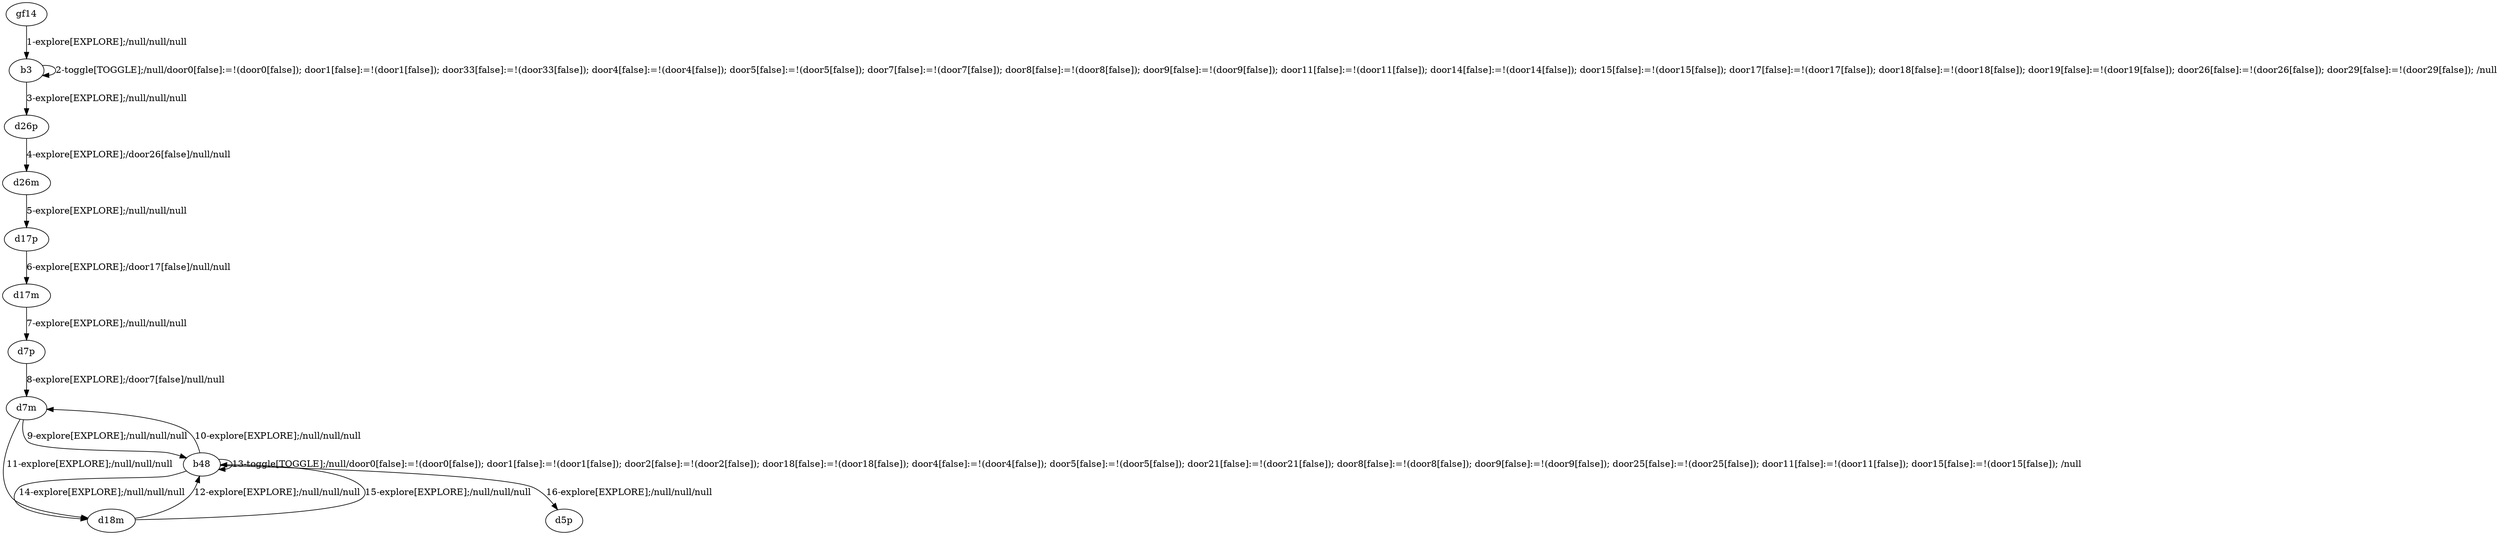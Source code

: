 # Total number of goals covered by this test: 6
# b48 --> b48
# d7m --> b48
# d18m --> b48
# b48 --> d5p
# b48 --> d7m
# b48 --> d18m

digraph g {
"gf14" -> "b3" [label = "1-explore[EXPLORE];/null/null/null"];
"b3" -> "b3" [label = "2-toggle[TOGGLE];/null/door0[false]:=!(door0[false]); door1[false]:=!(door1[false]); door33[false]:=!(door33[false]); door4[false]:=!(door4[false]); door5[false]:=!(door5[false]); door7[false]:=!(door7[false]); door8[false]:=!(door8[false]); door9[false]:=!(door9[false]); door11[false]:=!(door11[false]); door14[false]:=!(door14[false]); door15[false]:=!(door15[false]); door17[false]:=!(door17[false]); door18[false]:=!(door18[false]); door19[false]:=!(door19[false]); door26[false]:=!(door26[false]); door29[false]:=!(door29[false]); /null"];
"b3" -> "d26p" [label = "3-explore[EXPLORE];/null/null/null"];
"d26p" -> "d26m" [label = "4-explore[EXPLORE];/door26[false]/null/null"];
"d26m" -> "d17p" [label = "5-explore[EXPLORE];/null/null/null"];
"d17p" -> "d17m" [label = "6-explore[EXPLORE];/door17[false]/null/null"];
"d17m" -> "d7p" [label = "7-explore[EXPLORE];/null/null/null"];
"d7p" -> "d7m" [label = "8-explore[EXPLORE];/door7[false]/null/null"];
"d7m" -> "b48" [label = "9-explore[EXPLORE];/null/null/null"];
"b48" -> "d7m" [label = "10-explore[EXPLORE];/null/null/null"];
"d7m" -> "d18m" [label = "11-explore[EXPLORE];/null/null/null"];
"d18m" -> "b48" [label = "12-explore[EXPLORE];/null/null/null"];
"b48" -> "b48" [label = "13-toggle[TOGGLE];/null/door0[false]:=!(door0[false]); door1[false]:=!(door1[false]); door2[false]:=!(door2[false]); door18[false]:=!(door18[false]); door4[false]:=!(door4[false]); door5[false]:=!(door5[false]); door21[false]:=!(door21[false]); door8[false]:=!(door8[false]); door9[false]:=!(door9[false]); door25[false]:=!(door25[false]); door11[false]:=!(door11[false]); door15[false]:=!(door15[false]); /null"];
"b48" -> "d18m" [label = "14-explore[EXPLORE];/null/null/null"];
"d18m" -> "b48" [label = "15-explore[EXPLORE];/null/null/null"];
"b48" -> "d5p" [label = "16-explore[EXPLORE];/null/null/null"];
}